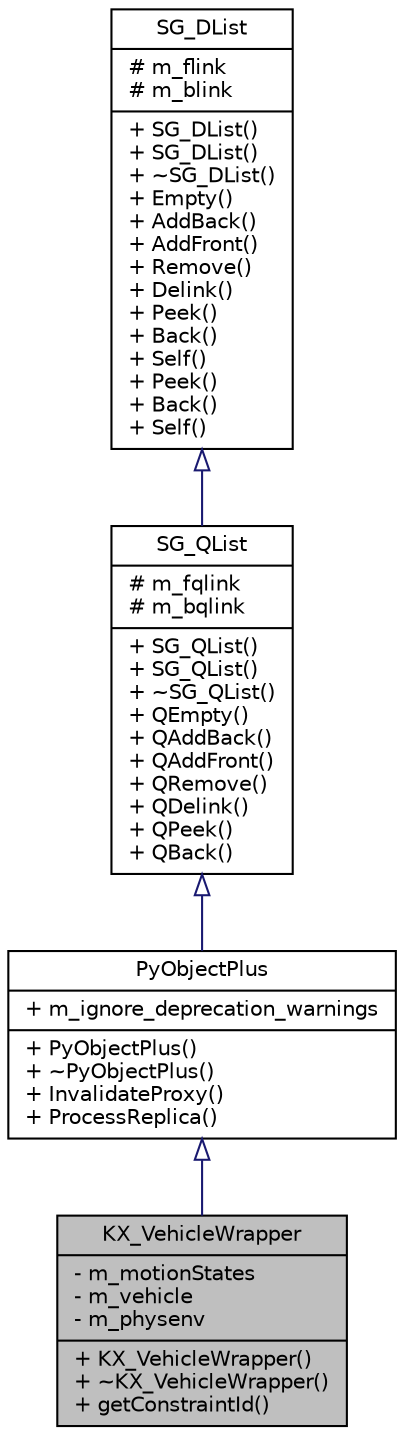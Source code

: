 digraph G
{
  edge [fontname="Helvetica",fontsize="10",labelfontname="Helvetica",labelfontsize="10"];
  node [fontname="Helvetica",fontsize="10",shape=record];
  Node1 [label="{KX_VehicleWrapper\n|- m_motionStates\l- m_vehicle\l- m_physenv\l|+ KX_VehicleWrapper()\l+ ~KX_VehicleWrapper()\l+ getConstraintId()\l}",height=0.2,width=0.4,color="black", fillcolor="grey75", style="filled" fontcolor="black"];
  Node2 -> Node1 [dir=back,color="midnightblue",fontsize="10",style="solid",arrowtail="empty",fontname="Helvetica"];
  Node2 [label="{PyObjectPlus\n|+ m_ignore_deprecation_warnings\l|+ PyObjectPlus()\l+ ~PyObjectPlus()\l+ InvalidateProxy()\l+ ProcessReplica()\l}",height=0.2,width=0.4,color="black", fillcolor="white", style="filled",URL="$d0/dbc/classPyObjectPlus.html"];
  Node3 -> Node2 [dir=back,color="midnightblue",fontsize="10",style="solid",arrowtail="empty",fontname="Helvetica"];
  Node3 [label="{SG_QList\n|# m_fqlink\l# m_bqlink\l|+ SG_QList()\l+ SG_QList()\l+ ~SG_QList()\l+ QEmpty()\l+ QAddBack()\l+ QAddFront()\l+ QRemove()\l+ QDelink()\l+ QPeek()\l+ QBack()\l}",height=0.2,width=0.4,color="black", fillcolor="white", style="filled",URL="$d6/d05/classSG__QList.html"];
  Node4 -> Node3 [dir=back,color="midnightblue",fontsize="10",style="solid",arrowtail="empty",fontname="Helvetica"];
  Node4 [label="{SG_DList\n|# m_flink\l# m_blink\l|+ SG_DList()\l+ SG_DList()\l+ ~SG_DList()\l+ Empty()\l+ AddBack()\l+ AddFront()\l+ Remove()\l+ Delink()\l+ Peek()\l+ Back()\l+ Self()\l+ Peek()\l+ Back()\l+ Self()\l}",height=0.2,width=0.4,color="black", fillcolor="white", style="filled",URL="$db/d57/classSG__DList.html"];
}
